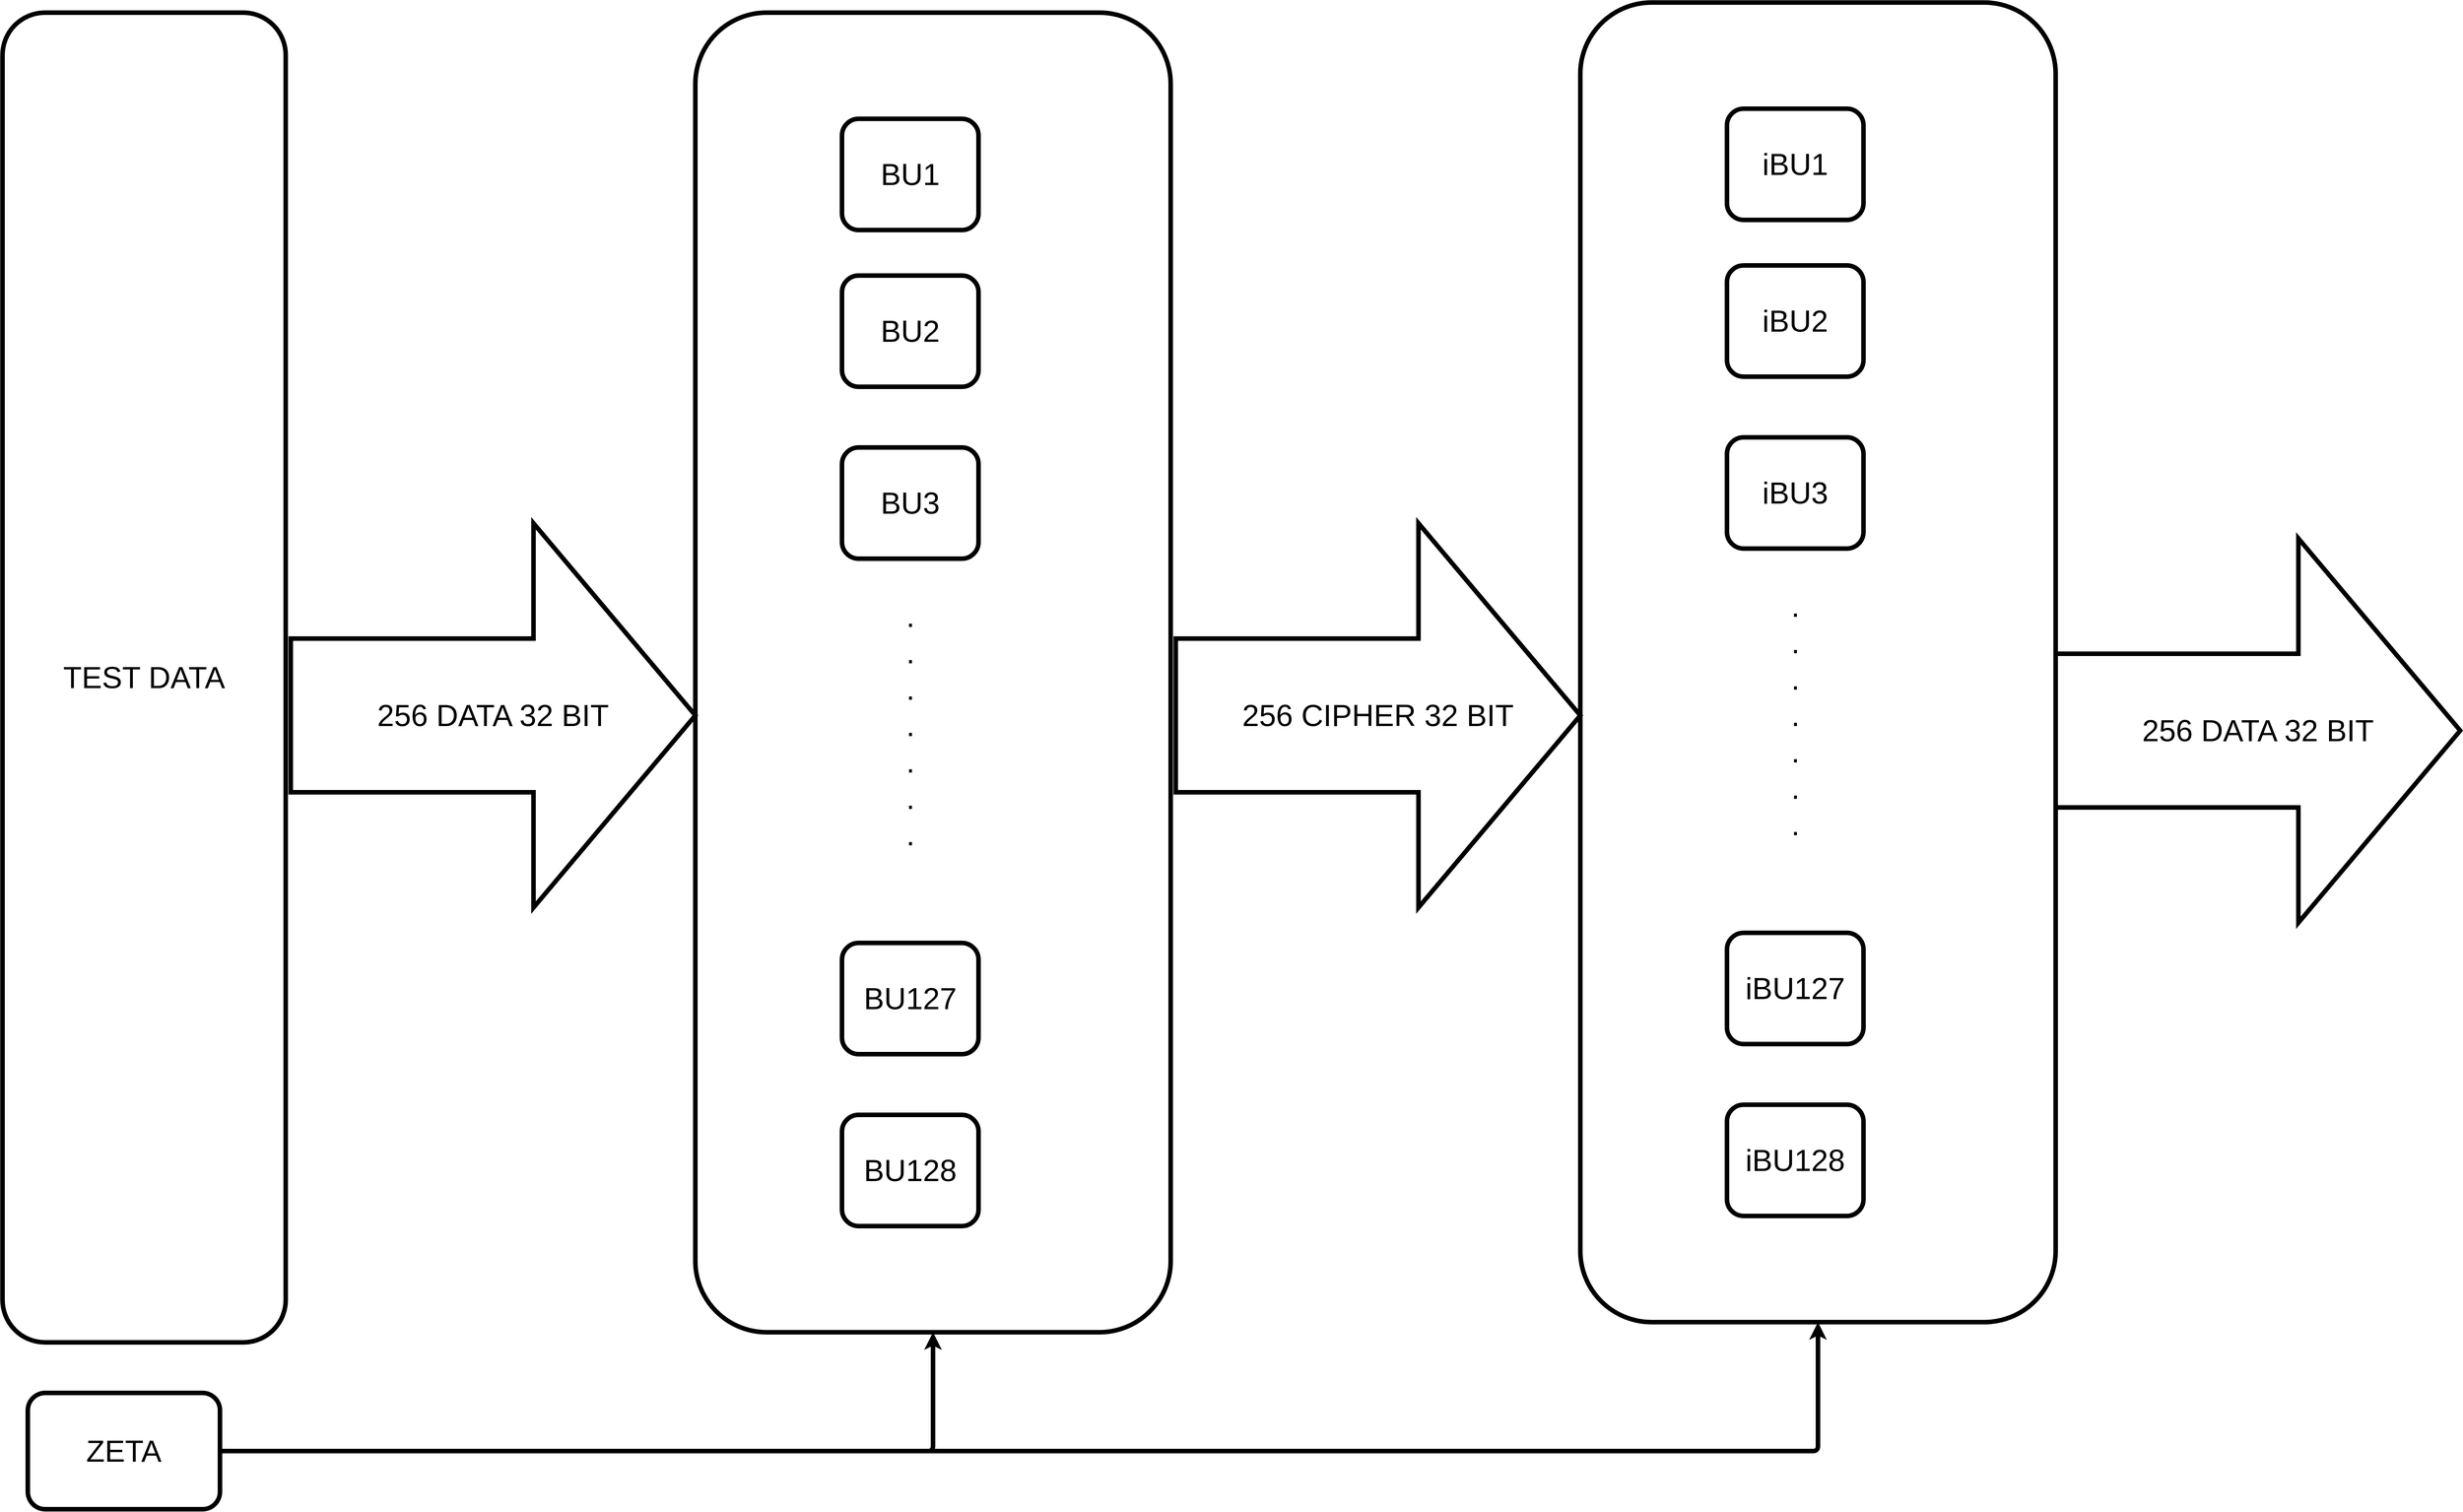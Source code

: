 <mxfile>
    <diagram id="xREIJkwpqBUCfDJpb4nf" name="Page-2">
        <mxGraphModel dx="10473" dy="6520" grid="1" gridSize="10" guides="1" tooltips="1" connect="1" arrows="1" fold="1" page="1" pageScale="1" pageWidth="5000" pageHeight="4000" math="0" shadow="0">
            <root>
                <mxCell id="0"/>
                <mxCell id="1" parent="0"/>
                <mxCell id="gTam6Y7-pYcrQcYwVM2L-1" value="" style="rounded=1;whiteSpace=wrap;html=1;strokeWidth=9;fontSize=60;" vertex="1" parent="1">
                    <mxGeometry x="1460" y="500" width="940" height="2610" as="geometry"/>
                </mxCell>
                <mxCell id="gTam6Y7-pYcrQcYwVM2L-2" value="BU1" style="rounded=1;whiteSpace=wrap;html=1;strokeWidth=9;fontSize=60;" vertex="1" parent="1">
                    <mxGeometry x="1750" y="710" width="270" height="220" as="geometry"/>
                </mxCell>
                <mxCell id="gTam6Y7-pYcrQcYwVM2L-3" value="BU2" style="rounded=1;whiteSpace=wrap;html=1;strokeWidth=9;fontSize=60;" vertex="1" parent="1">
                    <mxGeometry x="1750" y="1020" width="270" height="220" as="geometry"/>
                </mxCell>
                <mxCell id="gTam6Y7-pYcrQcYwVM2L-4" value="BU3" style="rounded=1;whiteSpace=wrap;html=1;strokeWidth=9;fontSize=60;" vertex="1" parent="1">
                    <mxGeometry x="1750" y="1360" width="270" height="220" as="geometry"/>
                </mxCell>
                <mxCell id="gTam6Y7-pYcrQcYwVM2L-5" value="BU127" style="rounded=1;whiteSpace=wrap;html=1;strokeWidth=9;fontSize=60;" vertex="1" parent="1">
                    <mxGeometry x="1750" y="2340" width="270" height="220" as="geometry"/>
                </mxCell>
                <mxCell id="gTam6Y7-pYcrQcYwVM2L-6" value="BU128" style="rounded=1;whiteSpace=wrap;html=1;strokeWidth=9;fontSize=60;" vertex="1" parent="1">
                    <mxGeometry x="1750" y="2680" width="270" height="220" as="geometry"/>
                </mxCell>
                <mxCell id="gTam6Y7-pYcrQcYwVM2L-7" value=".&lt;br&gt;.&lt;br&gt;.&lt;br&gt;.&lt;br&gt;.&lt;br&gt;.&lt;br&gt;.&lt;br&gt;" style="text;html=1;align=center;verticalAlign=middle;resizable=0;points=[];autosize=1;strokeColor=none;fillColor=none;fontSize=60;" vertex="1" parent="1">
                    <mxGeometry x="1865" y="1650" width="40" height="520" as="geometry"/>
                </mxCell>
                <mxCell id="gTam6Y7-pYcrQcYwVM2L-8" value="" style="rounded=1;whiteSpace=wrap;html=1;strokeWidth=9;fontSize=60;" vertex="1" parent="1">
                    <mxGeometry x="3210" y="480" width="940" height="2610" as="geometry"/>
                </mxCell>
                <mxCell id="gTam6Y7-pYcrQcYwVM2L-9" value="iBU1" style="rounded=1;whiteSpace=wrap;html=1;strokeWidth=9;fontSize=60;" vertex="1" parent="1">
                    <mxGeometry x="3500" y="690" width="270" height="220" as="geometry"/>
                </mxCell>
                <mxCell id="gTam6Y7-pYcrQcYwVM2L-10" value="iBU2" style="rounded=1;whiteSpace=wrap;html=1;strokeWidth=9;fontSize=60;" vertex="1" parent="1">
                    <mxGeometry x="3500" y="1000" width="270" height="220" as="geometry"/>
                </mxCell>
                <mxCell id="gTam6Y7-pYcrQcYwVM2L-11" value="iBU3" style="rounded=1;whiteSpace=wrap;html=1;strokeWidth=9;fontSize=60;" vertex="1" parent="1">
                    <mxGeometry x="3500" y="1340" width="270" height="220" as="geometry"/>
                </mxCell>
                <mxCell id="gTam6Y7-pYcrQcYwVM2L-12" value="iBU127" style="rounded=1;whiteSpace=wrap;html=1;strokeWidth=9;fontSize=60;" vertex="1" parent="1">
                    <mxGeometry x="3500" y="2320" width="270" height="220" as="geometry"/>
                </mxCell>
                <mxCell id="gTam6Y7-pYcrQcYwVM2L-13" value="iBU128" style="rounded=1;whiteSpace=wrap;html=1;strokeWidth=9;fontSize=60;" vertex="1" parent="1">
                    <mxGeometry x="3500" y="2660" width="270" height="220" as="geometry"/>
                </mxCell>
                <mxCell id="gTam6Y7-pYcrQcYwVM2L-14" value=".&lt;br&gt;.&lt;br&gt;.&lt;br&gt;.&lt;br&gt;.&lt;br&gt;.&lt;br&gt;.&lt;br&gt;" style="text;html=1;align=center;verticalAlign=middle;resizable=0;points=[];autosize=1;strokeColor=none;fillColor=none;fontSize=60;" vertex="1" parent="1">
                    <mxGeometry x="3615" y="1630" width="40" height="520" as="geometry"/>
                </mxCell>
                <mxCell id="gTam6Y7-pYcrQcYwVM2L-15" value="TEST DATA" style="rounded=1;whiteSpace=wrap;html=1;strokeWidth=9;fontSize=60;" vertex="1" parent="1">
                    <mxGeometry x="90" y="500" width="560" height="2630" as="geometry"/>
                </mxCell>
                <mxCell id="gTam6Y7-pYcrQcYwVM2L-16" value="256 DATA 32 BIT" style="shape=singleArrow;whiteSpace=wrap;html=1;arrowWidth=0.4;arrowSize=0.4;strokeWidth=9;fontSize=60;verticalAlign=middle;" vertex="1" parent="1">
                    <mxGeometry x="660" y="1510" width="800" height="760" as="geometry"/>
                </mxCell>
                <mxCell id="gTam6Y7-pYcrQcYwVM2L-17" value="256 CIPHER 32 BIT" style="shape=singleArrow;whiteSpace=wrap;html=1;arrowWidth=0.4;arrowSize=0.4;strokeWidth=9;fontSize=60;verticalAlign=middle;" vertex="1" parent="1">
                    <mxGeometry x="2410" y="1510" width="800" height="760" as="geometry"/>
                </mxCell>
                <mxCell id="gTam6Y7-pYcrQcYwVM2L-18" value="256 DATA 32 BIT" style="shape=singleArrow;whiteSpace=wrap;html=1;arrowWidth=0.4;arrowSize=0.4;strokeWidth=9;fontSize=60;verticalAlign=middle;" vertex="1" parent="1">
                    <mxGeometry x="4150" y="1540" width="800" height="760" as="geometry"/>
                </mxCell>
                <mxCell id="gTam6Y7-pYcrQcYwVM2L-20" style="edgeStyle=none;html=1;exitX=1;exitY=0.5;exitDx=0;exitDy=0;entryX=0.5;entryY=1;entryDx=0;entryDy=0;strokeWidth=9;fontSize=60;" edge="1" parent="1" source="gTam6Y7-pYcrQcYwVM2L-19" target="gTam6Y7-pYcrQcYwVM2L-1">
                    <mxGeometry relative="1" as="geometry">
                        <Array as="points">
                            <mxPoint x="1930" y="3345"/>
                        </Array>
                    </mxGeometry>
                </mxCell>
                <mxCell id="gTam6Y7-pYcrQcYwVM2L-21" style="edgeStyle=none;html=1;exitX=1;exitY=0.5;exitDx=0;exitDy=0;entryX=0.5;entryY=1;entryDx=0;entryDy=0;strokeWidth=9;fontSize=60;" edge="1" parent="1" source="gTam6Y7-pYcrQcYwVM2L-19" target="gTam6Y7-pYcrQcYwVM2L-8">
                    <mxGeometry relative="1" as="geometry">
                        <Array as="points">
                            <mxPoint x="3680" y="3345"/>
                        </Array>
                    </mxGeometry>
                </mxCell>
                <mxCell id="gTam6Y7-pYcrQcYwVM2L-19" value="ZETA" style="rounded=1;whiteSpace=wrap;html=1;strokeWidth=9;fontSize=60;" vertex="1" parent="1">
                    <mxGeometry x="140" y="3230" width="380" height="230" as="geometry"/>
                </mxCell>
            </root>
        </mxGraphModel>
    </diagram>
    <diagram id="3tA4S_4paJFn2hNJmqcX" name="Page-1">
        <mxGraphModel dx="12855" dy="1955" grid="1" gridSize="10" guides="1" tooltips="1" connect="1" arrows="1" fold="1" page="1" pageScale="1" pageWidth="5000" pageHeight="4000" math="0" shadow="0">
            <root>
                <mxCell id="0"/>
                <mxCell id="1" parent="0"/>
                <mxCell id="60" value="dili_test" style="rounded=1;whiteSpace=wrap;html=1;fontSize=90;strokeWidth=9;verticalAlign=bottom;" vertex="1" parent="1">
                    <mxGeometry x="-170" y="390" width="5440" height="1700" as="geometry"/>
                </mxCell>
                <mxCell id="2" value="dili_ntt_bu" style="rounded=1;whiteSpace=wrap;html=1;strokeWidth=9;fontSize=60;verticalAlign=bottom;" parent="1" vertex="1">
                    <mxGeometry x="425" y="725" width="1740" height="850" as="geometry"/>
                </mxCell>
                <mxCell id="3" style="edgeStyle=none;html=1;exitX=1;exitY=0.5;exitDx=0;exitDy=0;strokeWidth=9;fontSize=60;" parent="1" source="4" target="20" edge="1">
                    <mxGeometry relative="1" as="geometry"/>
                </mxCell>
                <mxCell id="4" value="" style="shape=sumEllipse;perimeter=ellipsePerimeter;whiteSpace=wrap;html=1;backgroundOutline=1;strokeWidth=9;fontSize=60;" parent="1" vertex="1">
                    <mxGeometry x="755" y="1240" width="80" height="80" as="geometry"/>
                </mxCell>
                <mxCell id="5" value="" style="shape=orEllipse;perimeter=ellipsePerimeter;whiteSpace=wrap;html=1;backgroundOutline=1;strokeWidth=9;fontSize=60;" parent="1" vertex="1">
                    <mxGeometry x="2005" y="780" width="80" height="80" as="geometry"/>
                </mxCell>
                <mxCell id="6" value="" style="shape=lineEllipse;perimeter=ellipsePerimeter;whiteSpace=wrap;html=1;backgroundOutline=1;strokeWidth=9;fontSize=60;" parent="1" vertex="1">
                    <mxGeometry x="1995" y="1240" width="80" height="80" as="geometry"/>
                </mxCell>
                <mxCell id="7" style="html=1;entryX=0;entryY=0.5;entryDx=0;entryDy=0;strokeWidth=9;fontSize=60;" parent="1" source="9" target="5" edge="1">
                    <mxGeometry relative="1" as="geometry"/>
                </mxCell>
                <mxCell id="8" style="edgeStyle=none;html=1;entryX=0;entryY=0;entryDx=0;entryDy=0;strokeWidth=9;fontSize=60;" parent="1" source="9" target="6" edge="1">
                    <mxGeometry relative="1" as="geometry">
                        <Array as="points">
                            <mxPoint x="1635" y="825"/>
                        </Array>
                    </mxGeometry>
                </mxCell>
                <mxCell id="9" value="a_even_i" style="text;html=1;align=center;verticalAlign=middle;resizable=0;points=[];autosize=1;strokeColor=none;fillColor=none;fontSize=60;strokeWidth=9;" parent="1" vertex="1">
                    <mxGeometry x="60" y="780" width="270" height="90" as="geometry"/>
                </mxCell>
                <mxCell id="10" style="edgeStyle=none;html=1;strokeWidth=9;fontSize=60;" parent="1" source="11" target="4" edge="1">
                    <mxGeometry relative="1" as="geometry"/>
                </mxCell>
                <mxCell id="11" value="a_odd_i" style="text;html=1;align=center;verticalAlign=middle;resizable=0;points=[];autosize=1;strokeColor=none;fillColor=none;fontSize=60;strokeWidth=9;" parent="1" vertex="1">
                    <mxGeometry x="85" y="1235" width="240" height="90" as="geometry"/>
                </mxCell>
                <mxCell id="12" style="edgeStyle=orthogonalEdgeStyle;html=1;entryX=0.5;entryY=1;entryDx=0;entryDy=0;strokeWidth=9;fontSize=60;" parent="1" source="13" target="4" edge="1">
                    <mxGeometry relative="1" as="geometry"/>
                </mxCell>
                <mxCell id="13" value="zeta_i" style="text;html=1;align=center;verticalAlign=middle;resizable=0;points=[];autosize=1;strokeColor=none;fillColor=none;fontSize=60;strokeWidth=9;" parent="1" vertex="1">
                    <mxGeometry x="105" y="1425" width="180" height="90" as="geometry"/>
                </mxCell>
                <mxCell id="50" style="edgeStyle=none;html=1;strokeWidth=9;fontSize=60;" edge="1" parent="1" source="14" target="25">
                    <mxGeometry relative="1" as="geometry"/>
                </mxCell>
                <mxCell id="14" value="a_even_o" style="text;html=1;align=center;verticalAlign=middle;resizable=0;points=[];autosize=1;strokeColor=none;fillColor=none;fontSize=60;strokeWidth=9;" parent="1" vertex="1">
                    <mxGeometry x="2305" y="770" width="290" height="90" as="geometry"/>
                </mxCell>
                <mxCell id="15" style="edgeStyle=none;html=1;exitX=1;exitY=0.5;exitDx=0;exitDy=0;strokeWidth=9;fontSize=60;endArrow=classicThin;endFill=0;" parent="1" source="5" target="14" edge="1">
                    <mxGeometry relative="1" as="geometry">
                        <mxPoint x="2465" y="820" as="targetPoint"/>
                    </mxGeometry>
                </mxCell>
                <mxCell id="51" style="edgeStyle=none;html=1;strokeWidth=9;fontSize=60;" edge="1" parent="1" source="16" target="27">
                    <mxGeometry relative="1" as="geometry">
                        <Array as="points">
                            <mxPoint x="2555" y="1100"/>
                        </Array>
                    </mxGeometry>
                </mxCell>
                <mxCell id="69" style="edgeStyle=none;html=1;strokeWidth=9;fontSize=60;" edge="1" parent="1" source="16" target="71">
                    <mxGeometry relative="1" as="geometry">
                        <mxPoint x="5500" y="1840" as="targetPoint"/>
                        <Array as="points">
                            <mxPoint x="2555" y="1840"/>
                        </Array>
                    </mxGeometry>
                </mxCell>
                <mxCell id="16" value="a_odd_o" style="text;html=1;align=center;verticalAlign=middle;resizable=0;points=[];autosize=1;strokeColor=none;fillColor=none;fontSize=60;strokeWidth=9;" parent="1" vertex="1">
                    <mxGeometry x="2425" y="1235" width="260" height="90" as="geometry"/>
                </mxCell>
                <mxCell id="17" style="edgeStyle=none;html=1;exitX=1;exitY=0.5;exitDx=0;exitDy=0;strokeWidth=9;fontSize=60;endArrow=classicThin;endFill=0;" parent="1" source="6" target="16" edge="1">
                    <mxGeometry relative="1" as="geometry">
                        <mxPoint x="2445" y="1280" as="targetPoint"/>
                    </mxGeometry>
                </mxCell>
                <mxCell id="18" style="edgeStyle=none;html=1;exitX=1;exitY=0.5;exitDx=0;exitDy=0;entryX=0.5;entryY=1;entryDx=0;entryDy=0;strokeWidth=9;fontSize=60;" parent="1" source="20" target="5" edge="1">
                    <mxGeometry relative="1" as="geometry">
                        <Array as="points">
                            <mxPoint x="1635" y="1280"/>
                        </Array>
                    </mxGeometry>
                </mxCell>
                <mxCell id="19" style="edgeStyle=none;html=1;exitX=1;exitY=0.5;exitDx=0;exitDy=0;entryX=0;entryY=0.5;entryDx=0;entryDy=0;strokeWidth=9;fontSize=60;" parent="1" source="20" target="6" edge="1">
                    <mxGeometry relative="1" as="geometry"/>
                </mxCell>
                <mxCell id="20" value="dili_montgomery_reduce" style="rounded=1;whiteSpace=wrap;html=1;strokeWidth=9;fontSize=47;" parent="1" vertex="1">
                    <mxGeometry x="965" y="1187.5" width="540" height="185" as="geometry"/>
                </mxCell>
                <mxCell id="21" value="dili_intt_bu" style="rounded=1;whiteSpace=wrap;html=1;strokeWidth=9;fontSize=60;verticalAlign=bottom;" vertex="1" parent="1">
                    <mxGeometry x="2945" y="617" width="1680" height="830" as="geometry"/>
                </mxCell>
                <mxCell id="22" value="" style="shape=orEllipse;perimeter=ellipsePerimeter;whiteSpace=wrap;html=1;backgroundOutline=1;strokeWidth=9;fontSize=60;" vertex="1" parent="1">
                    <mxGeometry x="3365" y="777" width="80" height="80" as="geometry"/>
                </mxCell>
                <mxCell id="23" value="" style="shape=lineEllipse;perimeter=ellipsePerimeter;whiteSpace=wrap;html=1;backgroundOutline=1;strokeWidth=9;verticalAlign=middle;fontSize=60;" vertex="1" parent="1">
                    <mxGeometry x="3365" y="1057" width="80" height="80" as="geometry"/>
                </mxCell>
                <mxCell id="24" style="html=1;entryX=0;entryY=0.5;entryDx=0;entryDy=0;strokeWidth=9;fontSize=60;" edge="1" parent="1" source="25" target="22">
                    <mxGeometry relative="1" as="geometry"/>
                </mxCell>
                <mxCell id="25" value="a_even_i" style="text;html=1;align=center;verticalAlign=middle;resizable=0;points=[];autosize=1;strokeColor=none;fillColor=none;fontSize=60;strokeWidth=9;" vertex="1" parent="1">
                    <mxGeometry x="2650" y="767" width="270" height="90" as="geometry"/>
                </mxCell>
                <mxCell id="26" style="edgeStyle=none;html=1;entryX=0;entryY=0.5;entryDx=0;entryDy=0;strokeWidth=9;fontSize=60;endArrow=block;endFill=1;" edge="1" parent="1" source="27" target="23">
                    <mxGeometry relative="1" as="geometry"/>
                </mxCell>
                <mxCell id="27" value="a_odd_i" style="text;html=1;align=center;verticalAlign=middle;resizable=0;points=[];autosize=1;strokeColor=none;fillColor=none;fontSize=60;strokeWidth=9;" vertex="1" parent="1">
                    <mxGeometry x="2665" y="1052" width="240" height="90" as="geometry"/>
                </mxCell>
                <mxCell id="28" value="zeta_i" style="text;html=1;align=center;verticalAlign=middle;resizable=0;points=[];autosize=1;strokeColor=none;fillColor=none;fontSize=60;strokeWidth=9;" vertex="1" parent="1">
                    <mxGeometry x="2705" y="1277" width="180" height="90" as="geometry"/>
                </mxCell>
                <mxCell id="29" value="" style="endArrow=classicThin;html=1;strokeWidth=9;fontSize=60;exitX=0.995;exitY=0.509;exitDx=0;exitDy=0;exitPerimeter=0;entryX=0.5;entryY=0;entryDx=0;entryDy=0;endFill=0;" edge="1" parent="1" source="25" target="23">
                    <mxGeometry width="50" height="50" relative="1" as="geometry">
                        <mxPoint x="2725" y="787" as="sourcePoint"/>
                        <mxPoint x="3085" y="817" as="targetPoint"/>
                        <Array as="points">
                            <mxPoint x="3085" y="817"/>
                        </Array>
                    </mxGeometry>
                </mxCell>
                <mxCell id="61" style="edgeStyle=none;html=1;strokeWidth=9;fontSize=90;" edge="1" parent="1" source="30" target="62">
                    <mxGeometry relative="1" as="geometry">
                        <mxPoint x="5580" y="822" as="targetPoint"/>
                    </mxGeometry>
                </mxCell>
                <mxCell id="30" value="a_even_o" style="text;html=1;align=center;verticalAlign=middle;resizable=0;points=[];autosize=1;strokeColor=none;fillColor=none;fontSize=60;strokeWidth=9;" vertex="1" parent="1">
                    <mxGeometry x="4710" y="777" width="290" height="90" as="geometry"/>
                </mxCell>
                <mxCell id="63" style="edgeStyle=none;html=1;strokeWidth=9;fontSize=60;" edge="1" parent="1" source="31" target="66">
                    <mxGeometry relative="1" as="geometry">
                        <mxPoint x="5550" y="1110" as="targetPoint"/>
                    </mxGeometry>
                </mxCell>
                <mxCell id="31" value="a_odd_o" style="text;html=1;align=center;verticalAlign=middle;resizable=0;points=[];autosize=1;strokeColor=none;fillColor=none;fontSize=60;strokeWidth=9;" vertex="1" parent="1">
                    <mxGeometry x="4725" y="1052" width="260" height="90" as="geometry"/>
                </mxCell>
                <mxCell id="32" value="" style="endArrow=block;html=1;strokeWidth=9;fontSize=60;entryX=0.5;entryY=1;entryDx=0;entryDy=0;endFill=1;exitX=0.994;exitY=0.467;exitDx=0;exitDy=0;exitPerimeter=0;" edge="1" parent="1" source="27" target="22">
                    <mxGeometry width="50" height="50" relative="1" as="geometry">
                        <mxPoint x="2685" y="1097" as="sourcePoint"/>
                        <mxPoint x="3275" y="1077" as="targetPoint"/>
                        <Array as="points">
                            <mxPoint x="3085" y="1097"/>
                        </Array>
                    </mxGeometry>
                </mxCell>
                <mxCell id="33" style="edgeStyle=none;html=1;exitX=1;exitY=0.5;exitDx=0;exitDy=0;strokeWidth=9;fontSize=60;endArrow=block;endFill=1;" edge="1" parent="1" source="34" target="30">
                    <mxGeometry relative="1" as="geometry">
                        <mxPoint x="4686.61" y="817.42" as="targetPoint"/>
                    </mxGeometry>
                </mxCell>
                <mxCell id="34" value="" style="shape=sumEllipse;perimeter=ellipsePerimeter;whiteSpace=wrap;html=1;backgroundOutline=1;strokeWidth=9;fontSize=60;" vertex="1" parent="1">
                    <mxGeometry x="3585" y="777" width="80" height="80" as="geometry"/>
                </mxCell>
                <mxCell id="35" style="edgeStyle=none;html=1;exitX=1;exitY=0.5;exitDx=0;exitDy=0;entryX=0;entryY=0.5;entryDx=0;entryDy=0;strokeWidth=9;fontSize=60;endArrow=block;endFill=1;" edge="1" parent="1" source="22" target="34">
                    <mxGeometry relative="1" as="geometry"/>
                </mxCell>
                <mxCell id="36" value="" style="shape=sumEllipse;perimeter=ellipsePerimeter;whiteSpace=wrap;html=1;backgroundOutline=1;strokeWidth=9;fontSize=60;" vertex="1" parent="1">
                    <mxGeometry x="3585" y="1057" width="80" height="80" as="geometry"/>
                </mxCell>
                <mxCell id="37" style="edgeStyle=none;html=1;exitX=1;exitY=0.5;exitDx=0;exitDy=0;entryX=0;entryY=0.5;entryDx=0;entryDy=0;strokeWidth=9;fontSize=60;endArrow=block;endFill=1;" edge="1" parent="1" source="23" target="36">
                    <mxGeometry relative="1" as="geometry"/>
                </mxCell>
                <mxCell id="38" style="edgeStyle=none;html=1;exitX=1;exitY=0.5;exitDx=0;exitDy=0;entryX=0;entryY=0.5;entryDx=0;entryDy=0;strokeWidth=9;fontSize=60;" edge="1" parent="1" source="39" target="49">
                    <mxGeometry relative="1" as="geometry"/>
                </mxCell>
                <mxCell id="39" value="" style="shape=sumEllipse;perimeter=ellipsePerimeter;whiteSpace=wrap;html=1;backgroundOutline=1;strokeWidth=9;fontSize=60;" vertex="1" parent="1">
                    <mxGeometry x="3815" y="1057" width="80" height="80" as="geometry"/>
                </mxCell>
                <mxCell id="40" style="edgeStyle=none;html=1;entryX=0.5;entryY=0;entryDx=0;entryDy=0;strokeWidth=9;fontSize=60;endArrow=block;endFill=1;" edge="1" parent="1" source="41" target="34">
                    <mxGeometry relative="1" as="geometry">
                        <Array as="points">
                            <mxPoint x="3625" y="682"/>
                        </Array>
                    </mxGeometry>
                </mxCell>
                <mxCell id="41" value="1/2" style="text;html=1;align=center;verticalAlign=middle;resizable=0;points=[];autosize=1;strokeColor=none;fillColor=none;fontSize=60;strokeWidth=9;" vertex="1" parent="1">
                    <mxGeometry x="3435" y="637" width="110" height="90" as="geometry"/>
                </mxCell>
                <mxCell id="42" style="edgeStyle=none;html=1;entryX=0.5;entryY=1;entryDx=0;entryDy=0;strokeWidth=9;fontSize=60;endArrow=block;endFill=1;" edge="1" parent="1" source="43" target="36">
                    <mxGeometry relative="1" as="geometry">
                        <Array as="points">
                            <mxPoint x="3625" y="1222"/>
                        </Array>
                    </mxGeometry>
                </mxCell>
                <mxCell id="43" value="1/2" style="text;html=1;align=center;verticalAlign=middle;resizable=0;points=[];autosize=1;strokeColor=none;fillColor=none;fontSize=60;strokeWidth=9;" vertex="1" parent="1">
                    <mxGeometry x="3445" y="1177" width="110" height="90" as="geometry"/>
                </mxCell>
                <mxCell id="44" style="edgeStyle=none;html=1;entryX=0.5;entryY=1;entryDx=0;entryDy=0;strokeWidth=9;fontSize=60;endArrow=block;endFill=1;" edge="1" parent="1" source="45" target="39">
                    <mxGeometry relative="1" as="geometry">
                        <Array as="points">
                            <mxPoint x="3855" y="1222"/>
                        </Array>
                    </mxGeometry>
                </mxCell>
                <mxCell id="45" value="-zeta" style="text;html=1;align=center;verticalAlign=middle;resizable=0;points=[];autosize=1;strokeColor=none;fillColor=none;fontSize=60;strokeWidth=9;" vertex="1" parent="1">
                    <mxGeometry x="3660" y="1177" width="160" height="90" as="geometry"/>
                </mxCell>
                <mxCell id="46" style="edgeStyle=none;html=1;exitX=1;exitY=0.5;exitDx=0;exitDy=0;entryX=0;entryY=0.5;entryDx=0;entryDy=0;strokeWidth=9;fontSize=60;endArrow=block;endFill=1;" edge="1" parent="1" source="36" target="39">
                    <mxGeometry relative="1" as="geometry"/>
                </mxCell>
                <mxCell id="47" style="edgeStyle=none;html=1;entryX=0.629;entryY=1.11;entryDx=0;entryDy=0;entryPerimeter=0;strokeWidth=9;fontSize=60;endArrow=block;endFill=1;" edge="1" parent="1" source="28" target="45">
                    <mxGeometry relative="1" as="geometry">
                        <Array as="points">
                            <mxPoint x="3753" y="1327"/>
                        </Array>
                    </mxGeometry>
                </mxCell>
                <mxCell id="48" style="edgeStyle=none;html=1;exitX=1;exitY=0.5;exitDx=0;exitDy=0;strokeWidth=9;fontSize=60;" edge="1" parent="1" source="49" target="31">
                    <mxGeometry relative="1" as="geometry"/>
                </mxCell>
                <mxCell id="49" value="dili_montgomery_reduce" style="rounded=1;whiteSpace=wrap;html=1;strokeWidth=9;fontSize=47;" vertex="1" parent="1">
                    <mxGeometry x="3975" y="1004.5" width="540" height="185" as="geometry"/>
                </mxCell>
                <mxCell id="55" style="edgeStyle=none;html=1;strokeWidth=9;fontSize=60;" edge="1" parent="1" source="52" target="9">
                    <mxGeometry relative="1" as="geometry"/>
                </mxCell>
                <mxCell id="52" value="data_even" style="text;html=1;align=center;verticalAlign=middle;resizable=0;points=[];autosize=1;strokeColor=none;fillColor=none;fontSize=60;strokeWidth=9;" vertex="1" parent="1">
                    <mxGeometry x="-560" y="780" width="300" height="90" as="geometry"/>
                </mxCell>
                <mxCell id="56" style="edgeStyle=none;html=1;strokeWidth=9;fontSize=60;" edge="1" parent="1" source="53" target="11">
                    <mxGeometry relative="1" as="geometry"/>
                </mxCell>
                <mxCell id="53" value="data_odd" style="text;html=1;align=center;verticalAlign=middle;resizable=0;points=[];autosize=1;strokeColor=none;fillColor=none;fontSize=60;strokeWidth=9;" vertex="1" parent="1">
                    <mxGeometry x="-555" y="1230" width="270" height="90" as="geometry"/>
                </mxCell>
                <mxCell id="58" style="edgeStyle=none;html=1;strokeWidth=9;fontSize=60;" edge="1" parent="1" source="57" target="13">
                    <mxGeometry relative="1" as="geometry"/>
                </mxCell>
                <mxCell id="59" style="edgeStyle=none;html=1;strokeWidth=9;fontSize=60;" edge="1" parent="1" source="57" target="28">
                    <mxGeometry relative="1" as="geometry">
                        <Array as="points">
                            <mxPoint x="-40" y="1470"/>
                            <mxPoint x="-40" y="1750"/>
                            <mxPoint x="2795" y="1760"/>
                        </Array>
                    </mxGeometry>
                </mxCell>
                <mxCell id="57" value="zeta" style="text;html=1;align=center;verticalAlign=middle;resizable=0;points=[];autosize=1;strokeColor=none;fillColor=none;fontSize=60;strokeWidth=9;" vertex="1" parent="1">
                    <mxGeometry x="-515" y="1425" width="140" height="90" as="geometry"/>
                </mxCell>
                <mxCell id="62" value="data_out_1" style="text;html=1;align=center;verticalAlign=middle;resizable=0;points=[];autosize=1;strokeColor=none;fillColor=none;fontSize=60;" vertex="1" parent="1">
                    <mxGeometry x="5550" y="772" width="320" height="90" as="geometry"/>
                </mxCell>
                <mxCell id="66" value="data_out_2" style="text;html=1;align=center;verticalAlign=middle;resizable=0;points=[];autosize=1;strokeColor=none;fillColor=none;fontSize=60;" vertex="1" parent="1">
                    <mxGeometry x="5540" y="1052" width="320" height="90" as="geometry"/>
                </mxCell>
                <mxCell id="68" style="edgeStyle=none;html=1;strokeWidth=9;fontSize=60;" edge="1" parent="1" source="14" target="70">
                    <mxGeometry relative="1" as="geometry">
                        <mxPoint x="5510" y="1630" as="targetPoint"/>
                        <Array as="points">
                            <mxPoint x="2450" y="1020"/>
                            <mxPoint x="2300" y="1020"/>
                            <mxPoint x="2300" y="1610"/>
                        </Array>
                    </mxGeometry>
                </mxCell>
                <mxCell id="70" value="data_debug_1" style="text;html=1;align=center;verticalAlign=middle;resizable=0;points=[];autosize=1;strokeColor=none;fillColor=none;fontSize=60;strokeWidth=9;" vertex="1" parent="1">
                    <mxGeometry x="5570" y="1590" width="410" height="90" as="geometry"/>
                </mxCell>
                <mxCell id="71" value="data_debug_2" style="text;html=1;align=center;verticalAlign=middle;resizable=0;points=[];autosize=1;strokeColor=none;fillColor=none;fontSize=60;strokeWidth=9;" vertex="1" parent="1">
                    <mxGeometry x="5570" y="1800" width="410" height="90" as="geometry"/>
                </mxCell>
            </root>
        </mxGraphModel>
    </diagram>
</mxfile>
